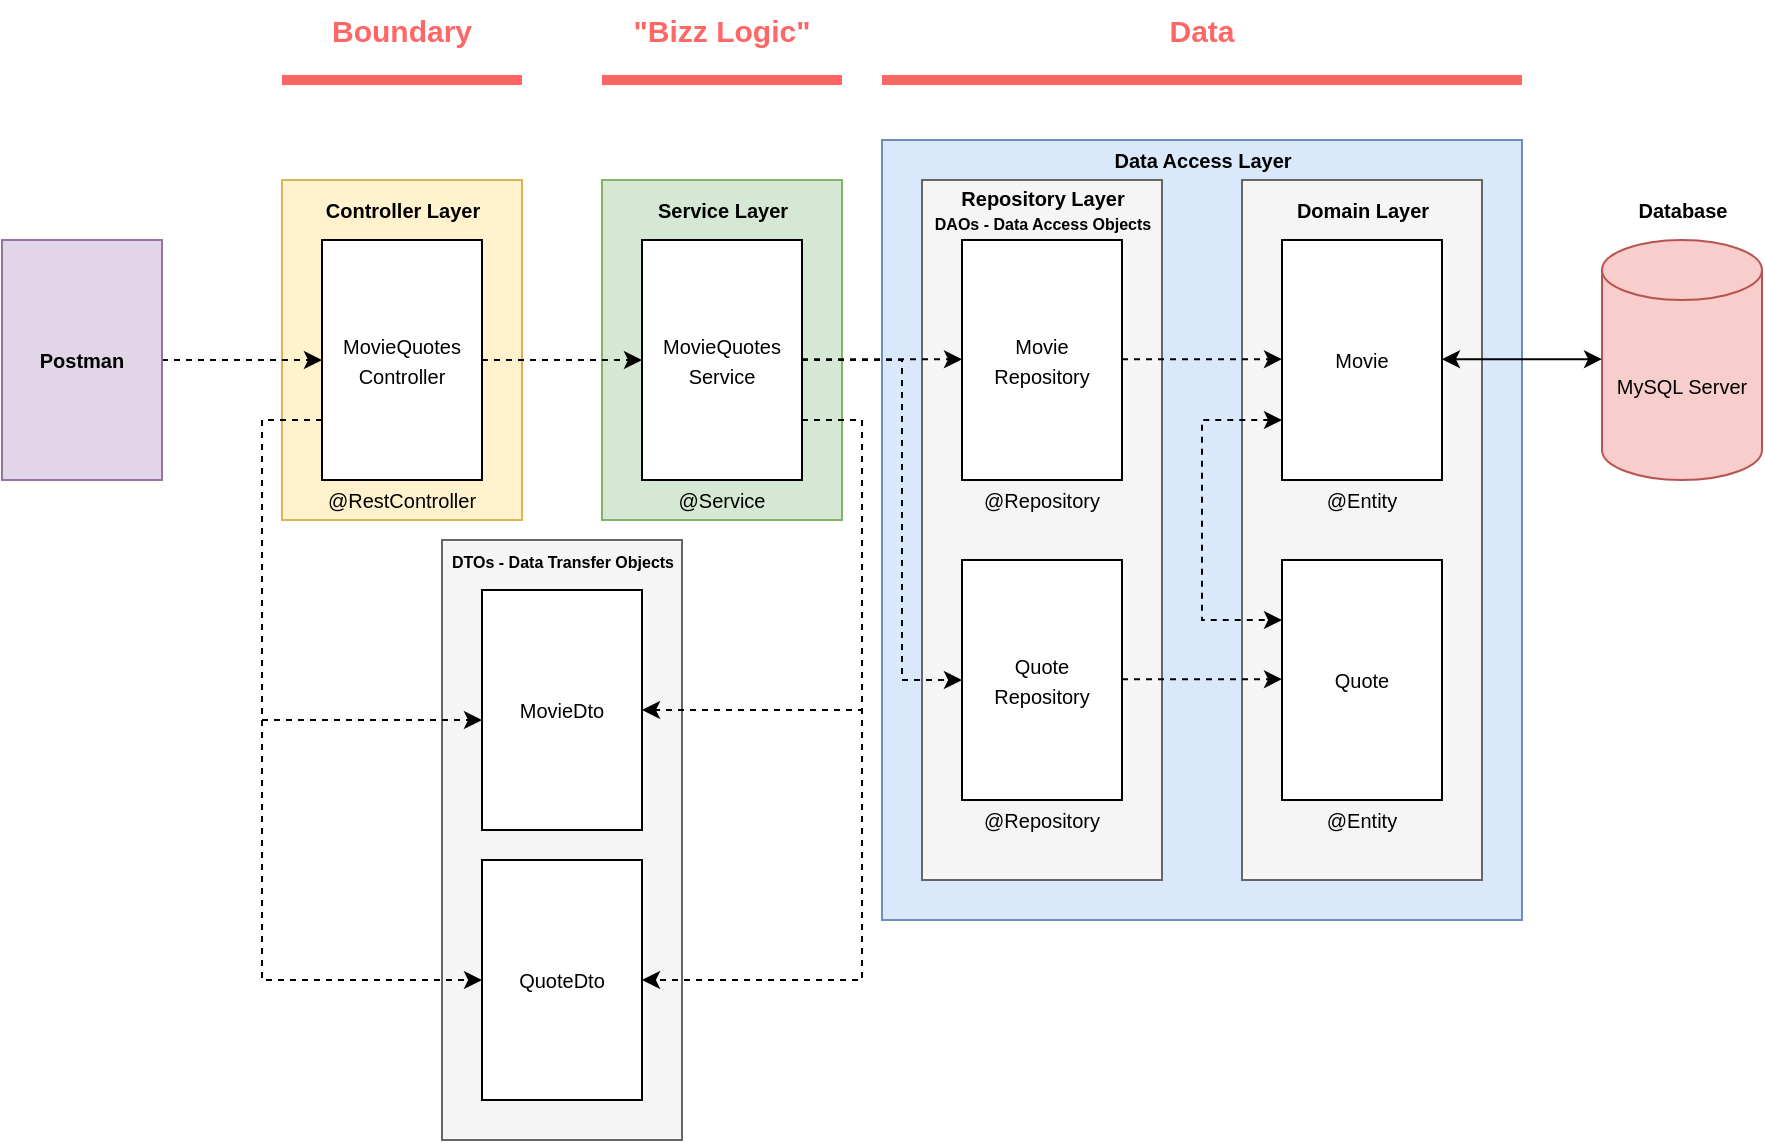 <mxfile version="20.2.3" type="device"><diagram id="2gOL4J7IUK1CALTW5FQE" name="Página-1"><mxGraphModel dx="1184" dy="927" grid="1" gridSize="10" guides="1" tooltips="1" connect="1" arrows="1" fold="1" page="1" pageScale="1" pageWidth="827" pageHeight="1169" math="0" shadow="0"><root><mxCell id="0"/><mxCell id="1" parent="0"/><mxCell id="b5Z1NgSsZDQNoY4sjSBV-53" value="" style="rounded=0;whiteSpace=wrap;html=1;fontSize=10;fillColor=#dae8fc;strokeColor=#6c8ebf;" vertex="1" parent="1"><mxGeometry x="560" y="270" width="320" height="390" as="geometry"/></mxCell><mxCell id="b5Z1NgSsZDQNoY4sjSBV-24" value="" style="rounded=0;whiteSpace=wrap;html=1;fontSize=10;fillColor=#fff2cc;strokeColor=#d6b656;" vertex="1" parent="1"><mxGeometry x="260" y="290" width="120" height="170" as="geometry"/></mxCell><mxCell id="b5Z1NgSsZDQNoY4sjSBV-23" value="" style="rounded=0;whiteSpace=wrap;html=1;fontSize=10;fillColor=#d5e8d4;strokeColor=#82b366;" vertex="1" parent="1"><mxGeometry x="420" y="290" width="120" height="170" as="geometry"/></mxCell><mxCell id="b5Z1NgSsZDQNoY4sjSBV-22" value="" style="rounded=0;whiteSpace=wrap;html=1;fontSize=10;fillColor=#f5f5f5;fontColor=#333333;strokeColor=#666666;" vertex="1" parent="1"><mxGeometry x="740" y="290" width="120" height="350" as="geometry"/></mxCell><mxCell id="b5Z1NgSsZDQNoY4sjSBV-21" value="" style="rounded=0;whiteSpace=wrap;html=1;fontSize=10;fillColor=#f5f5f5;fontColor=#333333;strokeColor=#666666;" vertex="1" parent="1"><mxGeometry x="580" y="290" width="120" height="350" as="geometry"/></mxCell><mxCell id="b5Z1NgSsZDQNoY4sjSBV-3" value="" style="edgeStyle=orthogonalEdgeStyle;rounded=0;orthogonalLoop=1;jettySize=auto;html=1;dashed=1;" edge="1" parent="1" source="b5Z1NgSsZDQNoY4sjSBV-1" target="b5Z1NgSsZDQNoY4sjSBV-2"><mxGeometry relative="1" as="geometry"/></mxCell><mxCell id="b5Z1NgSsZDQNoY4sjSBV-1" value="&lt;font style=&quot;font-size: 10px;&quot;&gt;&lt;b&gt;Postman&lt;/b&gt;&lt;/font&gt;" style="rounded=0;whiteSpace=wrap;html=1;fillColor=#e1d5e7;strokeColor=#9673a6;" vertex="1" parent="1"><mxGeometry x="120" y="320" width="80" height="120" as="geometry"/></mxCell><mxCell id="b5Z1NgSsZDQNoY4sjSBV-2" value="&lt;font style=&quot;font-size: 10px;&quot;&gt;MovieQuotes&lt;br&gt;Controller&lt;/font&gt;" style="rounded=0;whiteSpace=wrap;html=1;" vertex="1" parent="1"><mxGeometry x="280" y="320" width="80" height="120" as="geometry"/></mxCell><mxCell id="b5Z1NgSsZDQNoY4sjSBV-5" value="&lt;font style=&quot;font-size: 10px;&quot;&gt;@RestController&lt;/font&gt;" style="text;html=1;strokeColor=none;fillColor=none;align=center;verticalAlign=middle;whiteSpace=wrap;rounded=0;fontSize=8;" vertex="1" parent="1"><mxGeometry x="280" y="440" width="80" height="20" as="geometry"/></mxCell><mxCell id="b5Z1NgSsZDQNoY4sjSBV-6" value="&lt;font style=&quot;font-size: 10px;&quot;&gt;MovieQuotes&lt;br&gt;Service&lt;br&gt;&lt;/font&gt;" style="rounded=0;whiteSpace=wrap;html=1;" vertex="1" parent="1"><mxGeometry x="440" y="320" width="80" height="120" as="geometry"/></mxCell><mxCell id="b5Z1NgSsZDQNoY4sjSBV-7" value="" style="edgeStyle=orthogonalEdgeStyle;rounded=0;orthogonalLoop=1;jettySize=auto;html=1;dashed=1;exitX=1;exitY=0.5;exitDx=0;exitDy=0;entryX=0;entryY=0.5;entryDx=0;entryDy=0;" edge="1" parent="1" source="b5Z1NgSsZDQNoY4sjSBV-2" target="b5Z1NgSsZDQNoY4sjSBV-6"><mxGeometry relative="1" as="geometry"><mxPoint x="210" y="390" as="sourcePoint"/><mxPoint x="290" y="390" as="targetPoint"/></mxGeometry></mxCell><mxCell id="b5Z1NgSsZDQNoY4sjSBV-8" value="&lt;font style=&quot;font-size: 10px;&quot;&gt;@Service&lt;/font&gt;" style="text;html=1;strokeColor=none;fillColor=none;align=center;verticalAlign=middle;whiteSpace=wrap;rounded=0;fontSize=8;" vertex="1" parent="1"><mxGeometry x="440" y="440" width="80" height="20" as="geometry"/></mxCell><mxCell id="b5Z1NgSsZDQNoY4sjSBV-9" value="&lt;font style=&quot;font-size: 10px;&quot;&gt;Movie&lt;br&gt;Repository&lt;br&gt;&lt;/font&gt;" style="rounded=0;whiteSpace=wrap;html=1;" vertex="1" parent="1"><mxGeometry x="600" y="320" width="80" height="120" as="geometry"/></mxCell><mxCell id="b5Z1NgSsZDQNoY4sjSBV-10" value="&lt;font style=&quot;font-size: 10px;&quot;&gt;@Repository&lt;/font&gt;" style="text;html=1;strokeColor=none;fillColor=none;align=center;verticalAlign=middle;whiteSpace=wrap;rounded=0;fontSize=8;" vertex="1" parent="1"><mxGeometry x="600" y="440" width="80" height="20" as="geometry"/></mxCell><mxCell id="b5Z1NgSsZDQNoY4sjSBV-11" value="" style="edgeStyle=orthogonalEdgeStyle;rounded=0;orthogonalLoop=1;jettySize=auto;html=1;dashed=1;exitX=1;exitY=0.5;exitDx=0;exitDy=0;entryX=0;entryY=0.5;entryDx=0;entryDy=0;" edge="1" parent="1"><mxGeometry relative="1" as="geometry"><mxPoint x="520" y="379.66" as="sourcePoint"/><mxPoint x="600" y="379.66" as="targetPoint"/></mxGeometry></mxCell><mxCell id="b5Z1NgSsZDQNoY4sjSBV-12" value="&lt;font style=&quot;font-size: 10px;&quot;&gt;Quote&lt;br&gt;Repository&lt;br&gt;&lt;/font&gt;" style="rounded=0;whiteSpace=wrap;html=1;" vertex="1" parent="1"><mxGeometry x="600" y="480" width="80" height="120" as="geometry"/></mxCell><mxCell id="b5Z1NgSsZDQNoY4sjSBV-13" value="&lt;font style=&quot;font-size: 10px;&quot;&gt;@Repository&lt;/font&gt;" style="text;html=1;strokeColor=none;fillColor=none;align=center;verticalAlign=middle;whiteSpace=wrap;rounded=0;fontSize=8;" vertex="1" parent="1"><mxGeometry x="600" y="600" width="80" height="20" as="geometry"/></mxCell><mxCell id="b5Z1NgSsZDQNoY4sjSBV-14" value="" style="edgeStyle=orthogonalEdgeStyle;rounded=0;orthogonalLoop=1;jettySize=auto;html=1;dashed=1;entryX=0;entryY=0.5;entryDx=0;entryDy=0;exitX=1;exitY=0.5;exitDx=0;exitDy=0;" edge="1" parent="1" source="b5Z1NgSsZDQNoY4sjSBV-6" target="b5Z1NgSsZDQNoY4sjSBV-12"><mxGeometry relative="1" as="geometry"><mxPoint x="520" y="410" as="sourcePoint"/><mxPoint x="610" y="389.66" as="targetPoint"/><Array as="points"><mxPoint x="570" y="380"/><mxPoint x="570" y="540"/></Array></mxGeometry></mxCell><mxCell id="b5Z1NgSsZDQNoY4sjSBV-15" value="&lt;font style=&quot;font-size: 10px;&quot;&gt;Movie&lt;br&gt;&lt;/font&gt;" style="rounded=0;whiteSpace=wrap;html=1;" vertex="1" parent="1"><mxGeometry x="760" y="320" width="80" height="120" as="geometry"/></mxCell><mxCell id="b5Z1NgSsZDQNoY4sjSBV-16" value="&lt;font style=&quot;font-size: 10px;&quot;&gt;@Entity&lt;/font&gt;" style="text;html=1;strokeColor=none;fillColor=none;align=center;verticalAlign=middle;whiteSpace=wrap;rounded=0;fontSize=8;" vertex="1" parent="1"><mxGeometry x="760" y="440" width="80" height="20" as="geometry"/></mxCell><mxCell id="b5Z1NgSsZDQNoY4sjSBV-17" value="&lt;font style=&quot;font-size: 10px;&quot;&gt;Quote&lt;br&gt;&lt;/font&gt;" style="rounded=0;whiteSpace=wrap;html=1;" vertex="1" parent="1"><mxGeometry x="760" y="480" width="80" height="120" as="geometry"/></mxCell><mxCell id="b5Z1NgSsZDQNoY4sjSBV-18" value="&lt;font style=&quot;font-size: 10px;&quot;&gt;@Entity&lt;/font&gt;" style="text;html=1;strokeColor=none;fillColor=none;align=center;verticalAlign=middle;whiteSpace=wrap;rounded=0;fontSize=8;" vertex="1" parent="1"><mxGeometry x="760" y="600" width="80" height="20" as="geometry"/></mxCell><mxCell id="b5Z1NgSsZDQNoY4sjSBV-19" value="" style="edgeStyle=orthogonalEdgeStyle;rounded=0;orthogonalLoop=1;jettySize=auto;html=1;dashed=1;exitX=1;exitY=0.5;exitDx=0;exitDy=0;entryX=0;entryY=0.5;entryDx=0;entryDy=0;" edge="1" parent="1"><mxGeometry relative="1" as="geometry"><mxPoint x="680" y="539.58" as="sourcePoint"/><mxPoint x="760" y="539.58" as="targetPoint"/></mxGeometry></mxCell><mxCell id="b5Z1NgSsZDQNoY4sjSBV-20" value="" style="edgeStyle=orthogonalEdgeStyle;rounded=0;orthogonalLoop=1;jettySize=auto;html=1;dashed=1;exitX=1;exitY=0.5;exitDx=0;exitDy=0;entryX=0;entryY=0.5;entryDx=0;entryDy=0;" edge="1" parent="1"><mxGeometry relative="1" as="geometry"><mxPoint x="680" y="379.58" as="sourcePoint"/><mxPoint x="760" y="379.58" as="targetPoint"/></mxGeometry></mxCell><mxCell id="b5Z1NgSsZDQNoY4sjSBV-25" value="MySQL Server" style="shape=cylinder3;whiteSpace=wrap;html=1;boundedLbl=1;backgroundOutline=1;size=15;fontSize=10;fillColor=#f8cecc;strokeColor=#b85450;" vertex="1" parent="1"><mxGeometry x="920" y="320" width="80" height="120" as="geometry"/></mxCell><mxCell id="b5Z1NgSsZDQNoY4sjSBV-27" value="" style="edgeStyle=orthogonalEdgeStyle;rounded=0;orthogonalLoop=1;jettySize=auto;html=1;dashed=1;startArrow=classic;startFill=1;" edge="1" parent="1"><mxGeometry relative="1" as="geometry"><mxPoint x="760" y="410" as="sourcePoint"/><mxPoint x="760" y="510" as="targetPoint"/><Array as="points"><mxPoint x="720" y="410"/><mxPoint x="720" y="510"/></Array></mxGeometry></mxCell><mxCell id="b5Z1NgSsZDQNoY4sjSBV-28" value="" style="edgeStyle=orthogonalEdgeStyle;rounded=0;orthogonalLoop=1;jettySize=auto;html=1;exitX=1;exitY=0.5;exitDx=0;exitDy=0;entryX=0;entryY=0.5;entryDx=0;entryDy=0;startArrow=classic;startFill=1;" edge="1" parent="1"><mxGeometry relative="1" as="geometry"><mxPoint x="840" y="379.58" as="sourcePoint"/><mxPoint x="920" y="379.58" as="targetPoint"/></mxGeometry></mxCell><mxCell id="b5Z1NgSsZDQNoY4sjSBV-30" value="" style="rounded=0;whiteSpace=wrap;html=1;fontSize=10;fillColor=#f5f5f5;fontColor=#333333;strokeColor=#666666;" vertex="1" parent="1"><mxGeometry x="340" y="470" width="120" height="300" as="geometry"/></mxCell><mxCell id="b5Z1NgSsZDQNoY4sjSBV-32" value="&lt;span style=&quot;font-size: 10px;&quot;&gt;MovieDto&lt;br&gt;&lt;/span&gt;" style="rounded=0;whiteSpace=wrap;html=1;" vertex="1" parent="1"><mxGeometry x="360" y="495" width="80" height="120" as="geometry"/></mxCell><mxCell id="b5Z1NgSsZDQNoY4sjSBV-33" value="&lt;span style=&quot;font-size: 10px;&quot;&gt;QuoteDto&lt;br&gt;&lt;/span&gt;" style="rounded=0;whiteSpace=wrap;html=1;" vertex="1" parent="1"><mxGeometry x="360" y="630" width="80" height="120" as="geometry"/></mxCell><mxCell id="b5Z1NgSsZDQNoY4sjSBV-34" value="" style="edgeStyle=orthogonalEdgeStyle;rounded=0;orthogonalLoop=1;jettySize=auto;html=1;dashed=1;exitX=0;exitY=0.75;exitDx=0;exitDy=0;" edge="1" parent="1" source="b5Z1NgSsZDQNoY4sjSBV-2"><mxGeometry relative="1" as="geometry"><mxPoint x="370" y="390" as="sourcePoint"/><mxPoint x="360" y="560" as="targetPoint"/><Array as="points"><mxPoint x="250" y="410"/><mxPoint x="250" y="560"/></Array></mxGeometry></mxCell><mxCell id="b5Z1NgSsZDQNoY4sjSBV-35" value="" style="edgeStyle=orthogonalEdgeStyle;rounded=0;orthogonalLoop=1;jettySize=auto;html=1;dashed=1;entryX=1;entryY=0.5;entryDx=0;entryDy=0;" edge="1" parent="1" target="b5Z1NgSsZDQNoY4sjSBV-33"><mxGeometry relative="1" as="geometry"><mxPoint x="520" y="410" as="sourcePoint"/><mxPoint x="290" y="545" as="targetPoint"/><Array as="points"><mxPoint x="520" y="410"/><mxPoint x="550" y="410"/><mxPoint x="550" y="690"/></Array></mxGeometry></mxCell><mxCell id="b5Z1NgSsZDQNoY4sjSBV-36" value="" style="edgeStyle=orthogonalEdgeStyle;rounded=0;orthogonalLoop=1;jettySize=auto;html=1;dashed=1;" edge="1" parent="1"><mxGeometry relative="1" as="geometry"><mxPoint x="280" y="410" as="sourcePoint"/><mxPoint x="360" y="690" as="targetPoint"/><Array as="points"><mxPoint x="250" y="410"/><mxPoint x="250" y="690"/></Array></mxGeometry></mxCell><mxCell id="b5Z1NgSsZDQNoY4sjSBV-37" value="" style="edgeStyle=orthogonalEdgeStyle;rounded=0;orthogonalLoop=1;jettySize=auto;html=1;dashed=1;entryX=1;entryY=0.5;entryDx=0;entryDy=0;" edge="1" parent="1" target="b5Z1NgSsZDQNoY4sjSBV-32"><mxGeometry relative="1" as="geometry"><mxPoint x="520" y="410" as="sourcePoint"/><mxPoint x="450" y="700" as="targetPoint"/><Array as="points"><mxPoint x="520" y="410"/><mxPoint x="550" y="410"/><mxPoint x="550" y="555"/></Array></mxGeometry></mxCell><mxCell id="b5Z1NgSsZDQNoY4sjSBV-38" value="&lt;b&gt;&lt;font style=&quot;font-size: 8px;&quot;&gt;DTOs - Data Transfer Objects&lt;/font&gt;&lt;/b&gt;" style="text;html=1;align=center;verticalAlign=middle;resizable=0;points=[];autosize=1;strokeColor=none;fillColor=none;fontSize=10;" vertex="1" parent="1"><mxGeometry x="335" y="465" width="130" height="30" as="geometry"/></mxCell><mxCell id="b5Z1NgSsZDQNoY4sjSBV-39" value="&lt;b&gt;Controller Layer&lt;br&gt;&lt;/b&gt;" style="text;html=1;align=center;verticalAlign=middle;resizable=0;points=[];autosize=1;strokeColor=none;fillColor=none;fontSize=10;" vertex="1" parent="1"><mxGeometry x="270" y="290" width="100" height="30" as="geometry"/></mxCell><mxCell id="b5Z1NgSsZDQNoY4sjSBV-40" value="&lt;b&gt;Service Layer&lt;br&gt;&lt;/b&gt;" style="text;html=1;align=center;verticalAlign=middle;resizable=0;points=[];autosize=1;strokeColor=none;fillColor=none;fontSize=10;" vertex="1" parent="1"><mxGeometry x="435" y="290" width="90" height="30" as="geometry"/></mxCell><mxCell id="b5Z1NgSsZDQNoY4sjSBV-41" value="&lt;b&gt;Repository Layer&lt;br&gt;&lt;font style=&quot;font-size: 8px;&quot;&gt;DAOs - Data Access Objects&lt;/font&gt;&lt;br&gt;&lt;/b&gt;" style="text;html=1;align=center;verticalAlign=middle;resizable=0;points=[];autosize=1;strokeColor=none;fillColor=none;fontSize=10;" vertex="1" parent="1"><mxGeometry x="575" y="285" width="130" height="40" as="geometry"/></mxCell><mxCell id="b5Z1NgSsZDQNoY4sjSBV-42" value="&lt;b&gt;Domain Layer&lt;br&gt;&lt;/b&gt;" style="text;html=1;align=center;verticalAlign=middle;resizable=0;points=[];autosize=1;strokeColor=none;fillColor=none;fontSize=10;" vertex="1" parent="1"><mxGeometry x="755" y="290" width="90" height="30" as="geometry"/></mxCell><mxCell id="b5Z1NgSsZDQNoY4sjSBV-43" value="&lt;b&gt;Database&lt;br&gt;&lt;/b&gt;" style="text;html=1;align=center;verticalAlign=middle;resizable=0;points=[];autosize=1;strokeColor=none;fillColor=none;fontSize=10;" vertex="1" parent="1"><mxGeometry x="925" y="290" width="70" height="30" as="geometry"/></mxCell><mxCell id="b5Z1NgSsZDQNoY4sjSBV-44" value="" style="endArrow=none;html=1;rounded=0;fontSize=10;strokeWidth=5;strokeColor=#FF6666;" edge="1" parent="1"><mxGeometry width="50" height="50" relative="1" as="geometry"><mxPoint x="260" y="240" as="sourcePoint"/><mxPoint x="380" y="240" as="targetPoint"/></mxGeometry></mxCell><mxCell id="b5Z1NgSsZDQNoY4sjSBV-46" value="&lt;b&gt;&lt;font color=&quot;#ff6666&quot; style=&quot;font-size: 15px;&quot;&gt;Boundary&lt;/font&gt;&lt;/b&gt;" style="text;html=1;strokeColor=none;fillColor=none;align=center;verticalAlign=middle;whiteSpace=wrap;rounded=0;fontSize=10;" vertex="1" parent="1"><mxGeometry x="290" y="200" width="60" height="30" as="geometry"/></mxCell><mxCell id="b5Z1NgSsZDQNoY4sjSBV-48" value="" style="endArrow=none;html=1;rounded=0;fontSize=10;strokeWidth=5;strokeColor=#FF6666;" edge="1" parent="1"><mxGeometry width="50" height="50" relative="1" as="geometry"><mxPoint x="420.0" y="240" as="sourcePoint"/><mxPoint x="540.0" y="240" as="targetPoint"/></mxGeometry></mxCell><mxCell id="b5Z1NgSsZDQNoY4sjSBV-49" value="&lt;b&gt;&lt;font color=&quot;#ff6666&quot; style=&quot;font-size: 15px;&quot;&gt;&quot;Bizz Logic&quot;&lt;/font&gt;&lt;/b&gt;" style="text;html=1;strokeColor=none;fillColor=none;align=center;verticalAlign=middle;whiteSpace=wrap;rounded=0;fontSize=10;" vertex="1" parent="1"><mxGeometry x="420" y="200" width="120" height="30" as="geometry"/></mxCell><mxCell id="b5Z1NgSsZDQNoY4sjSBV-50" value="" style="endArrow=none;html=1;rounded=0;fontSize=10;strokeWidth=5;strokeColor=#FF6666;" edge="1" parent="1"><mxGeometry width="50" height="50" relative="1" as="geometry"><mxPoint x="560" y="240" as="sourcePoint"/><mxPoint x="880" y="240" as="targetPoint"/></mxGeometry></mxCell><mxCell id="b5Z1NgSsZDQNoY4sjSBV-51" value="&lt;b&gt;&lt;font color=&quot;#ff6666&quot; style=&quot;font-size: 15px;&quot;&gt;Data&lt;/font&gt;&lt;/b&gt;" style="text;html=1;strokeColor=none;fillColor=none;align=center;verticalAlign=middle;whiteSpace=wrap;rounded=0;fontSize=10;" vertex="1" parent="1"><mxGeometry x="640" y="200" width="160" height="30" as="geometry"/></mxCell><mxCell id="b5Z1NgSsZDQNoY4sjSBV-54" value="&lt;b&gt;Data Access Layer&lt;br&gt;&lt;/b&gt;" style="text;html=1;align=center;verticalAlign=middle;resizable=0;points=[];autosize=1;strokeColor=none;fillColor=none;fontSize=10;" vertex="1" parent="1"><mxGeometry x="665" y="265" width="110" height="30" as="geometry"/></mxCell></root></mxGraphModel></diagram></mxfile>